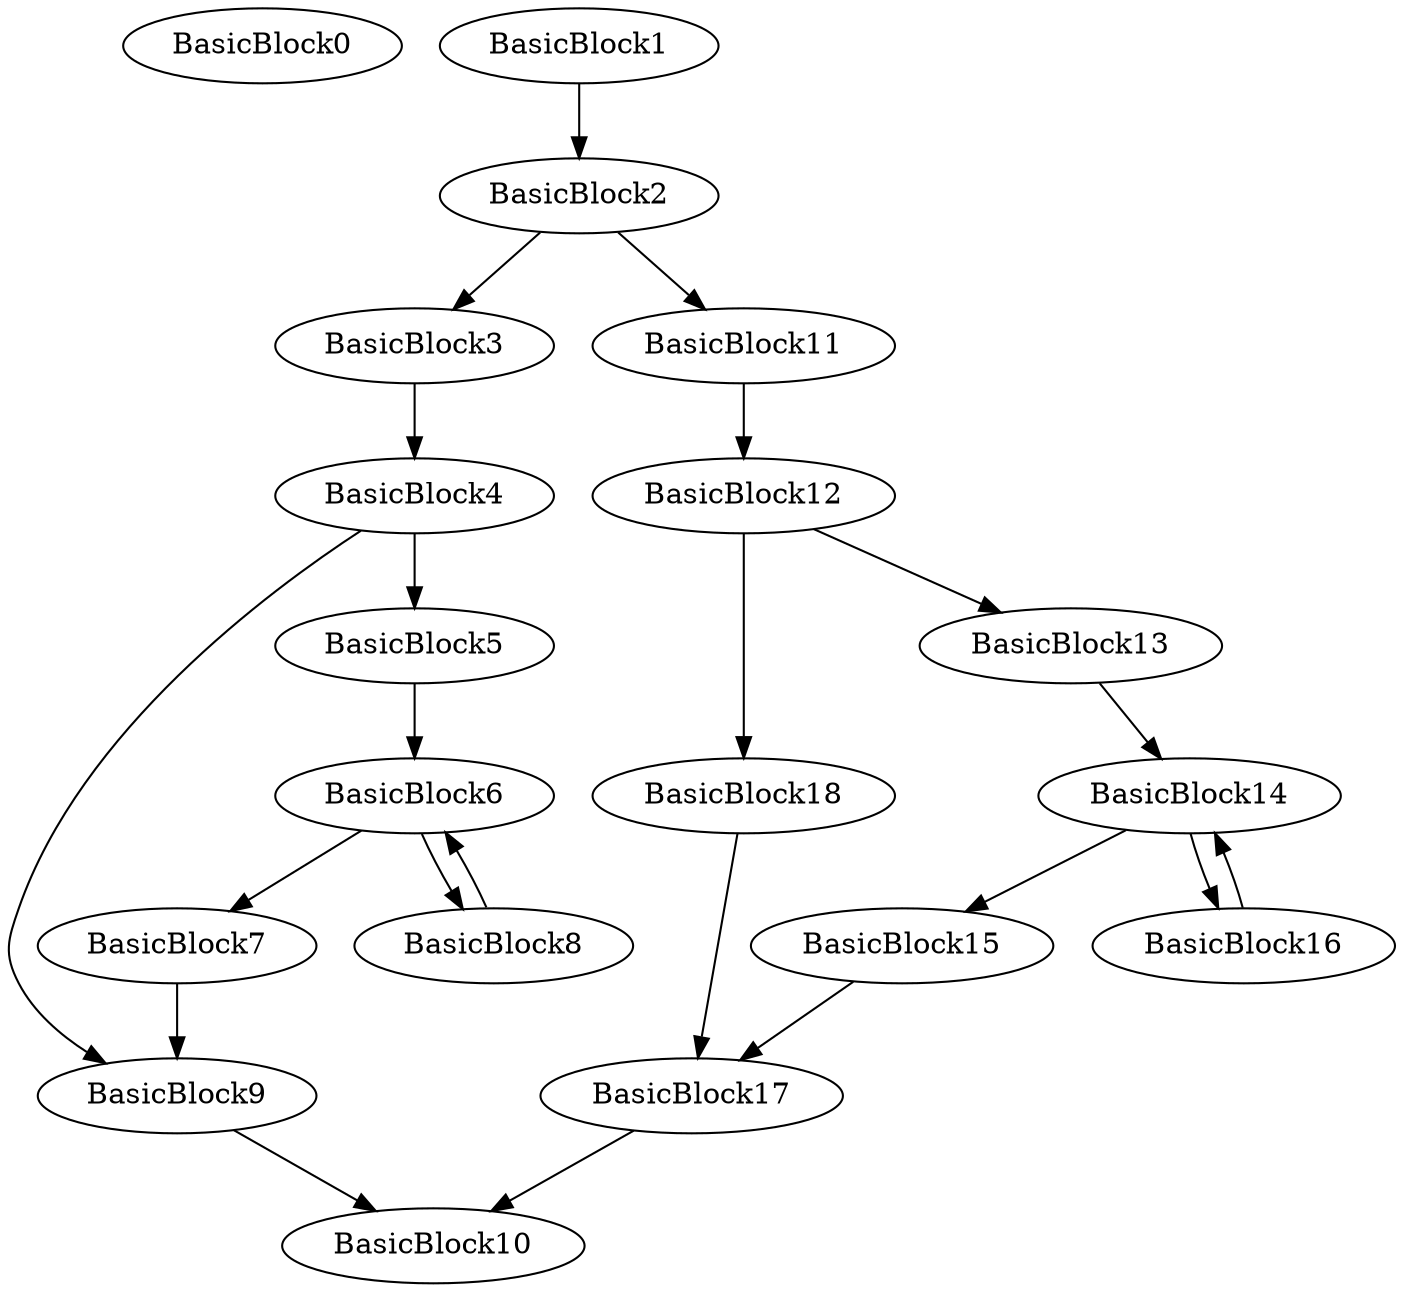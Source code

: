 digraph{
BasicBlock0
BasicBlock9 -> BasicBlock10
BasicBlock17 -> BasicBlock10
BasicBlock7 -> BasicBlock9
BasicBlock4 -> BasicBlock9
BasicBlock15 -> BasicBlock17
BasicBlock18 -> BasicBlock17
BasicBlock6 -> BasicBlock7
BasicBlock3 -> BasicBlock4
BasicBlock14 -> BasicBlock15
BasicBlock12 -> BasicBlock18
BasicBlock5 -> BasicBlock6
BasicBlock8 -> BasicBlock6
BasicBlock2 -> BasicBlock3
BasicBlock13 -> BasicBlock14
BasicBlock16 -> BasicBlock14
BasicBlock11 -> BasicBlock12
BasicBlock4 -> BasicBlock5
BasicBlock6 -> BasicBlock8
BasicBlock1 -> BasicBlock2
BasicBlock12 -> BasicBlock13
BasicBlock14 -> BasicBlock16
BasicBlock2 -> BasicBlock11
BasicBlock1
}
